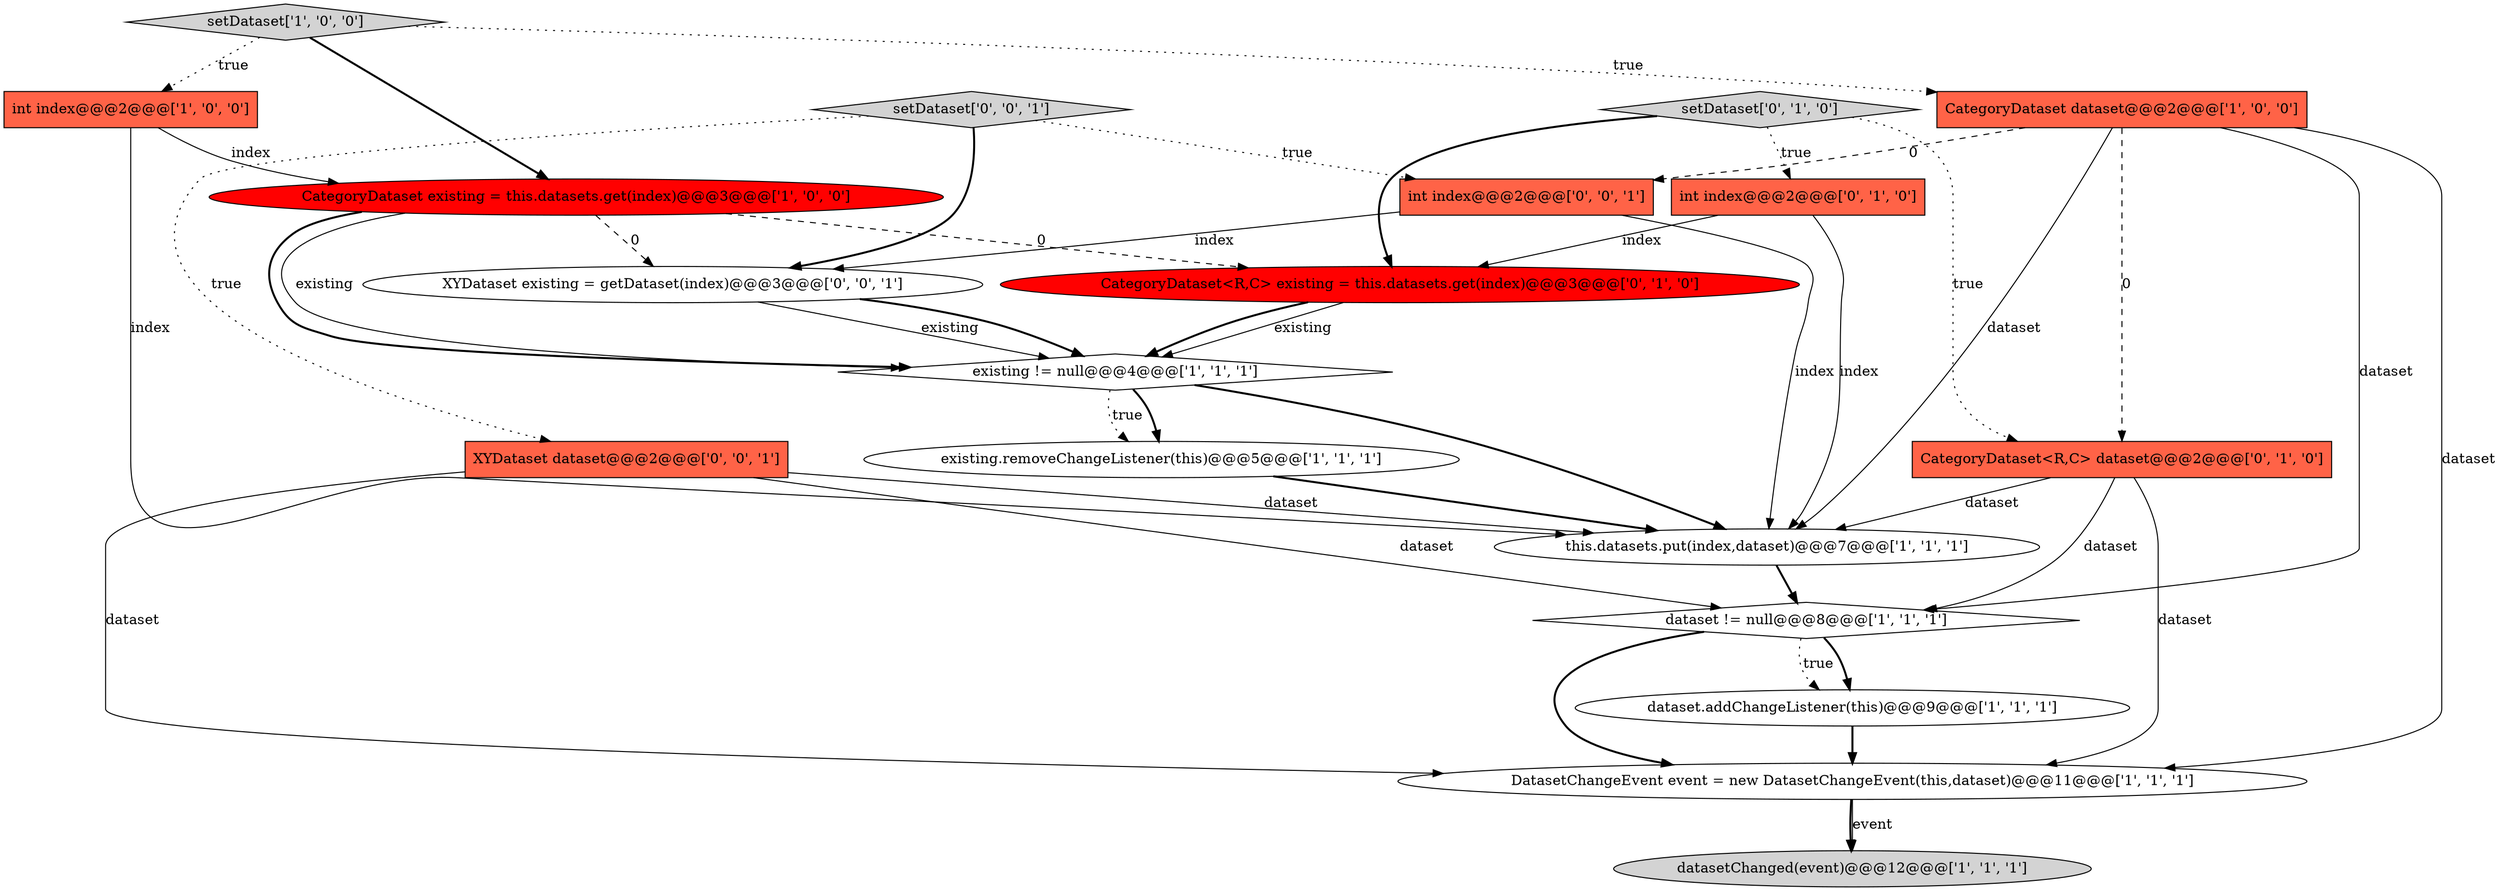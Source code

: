 digraph {
7 [style = filled, label = "setDataset['1', '0', '0']", fillcolor = lightgray, shape = diamond image = "AAA0AAABBB1BBB"];
17 [style = filled, label = "setDataset['0', '0', '1']", fillcolor = lightgray, shape = diamond image = "AAA0AAABBB3BBB"];
12 [style = filled, label = "CategoryDataset<R,C> dataset@@@2@@@['0', '1', '0']", fillcolor = tomato, shape = box image = "AAA1AAABBB2BBB"];
8 [style = filled, label = "datasetChanged(event)@@@12@@@['1', '1', '1']", fillcolor = lightgray, shape = ellipse image = "AAA0AAABBB1BBB"];
10 [style = filled, label = "CategoryDataset existing = this.datasets.get(index)@@@3@@@['1', '0', '0']", fillcolor = red, shape = ellipse image = "AAA1AAABBB1BBB"];
14 [style = filled, label = "CategoryDataset<R,C> existing = this.datasets.get(index)@@@3@@@['0', '1', '0']", fillcolor = red, shape = ellipse image = "AAA1AAABBB2BBB"];
16 [style = filled, label = "int index@@@2@@@['0', '0', '1']", fillcolor = tomato, shape = box image = "AAA0AAABBB3BBB"];
0 [style = filled, label = "int index@@@2@@@['1', '0', '0']", fillcolor = tomato, shape = box image = "AAA0AAABBB1BBB"];
9 [style = filled, label = "DatasetChangeEvent event = new DatasetChangeEvent(this,dataset)@@@11@@@['1', '1', '1']", fillcolor = white, shape = ellipse image = "AAA0AAABBB1BBB"];
1 [style = filled, label = "existing != null@@@4@@@['1', '1', '1']", fillcolor = white, shape = diamond image = "AAA0AAABBB1BBB"];
18 [style = filled, label = "XYDataset existing = getDataset(index)@@@3@@@['0', '0', '1']", fillcolor = white, shape = ellipse image = "AAA0AAABBB3BBB"];
2 [style = filled, label = "CategoryDataset dataset@@@2@@@['1', '0', '0']", fillcolor = tomato, shape = box image = "AAA1AAABBB1BBB"];
5 [style = filled, label = "this.datasets.put(index,dataset)@@@7@@@['1', '1', '1']", fillcolor = white, shape = ellipse image = "AAA0AAABBB1BBB"];
15 [style = filled, label = "XYDataset dataset@@@2@@@['0', '0', '1']", fillcolor = tomato, shape = box image = "AAA0AAABBB3BBB"];
13 [style = filled, label = "setDataset['0', '1', '0']", fillcolor = lightgray, shape = diamond image = "AAA0AAABBB2BBB"];
11 [style = filled, label = "int index@@@2@@@['0', '1', '0']", fillcolor = tomato, shape = box image = "AAA0AAABBB2BBB"];
4 [style = filled, label = "dataset.addChangeListener(this)@@@9@@@['1', '1', '1']", fillcolor = white, shape = ellipse image = "AAA0AAABBB1BBB"];
6 [style = filled, label = "dataset != null@@@8@@@['1', '1', '1']", fillcolor = white, shape = diamond image = "AAA0AAABBB1BBB"];
3 [style = filled, label = "existing.removeChangeListener(this)@@@5@@@['1', '1', '1']", fillcolor = white, shape = ellipse image = "AAA0AAABBB1BBB"];
1->5 [style = bold, label=""];
4->9 [style = bold, label=""];
7->2 [style = dotted, label="true"];
2->5 [style = solid, label="dataset"];
12->9 [style = solid, label="dataset"];
14->1 [style = solid, label="existing"];
18->1 [style = solid, label="existing"];
13->12 [style = dotted, label="true"];
7->10 [style = bold, label=""];
10->1 [style = solid, label="existing"];
1->3 [style = bold, label=""];
7->0 [style = dotted, label="true"];
9->8 [style = bold, label=""];
15->5 [style = solid, label="dataset"];
14->1 [style = bold, label=""];
10->18 [style = dashed, label="0"];
1->3 [style = dotted, label="true"];
17->16 [style = dotted, label="true"];
6->4 [style = bold, label=""];
2->12 [style = dashed, label="0"];
15->9 [style = solid, label="dataset"];
3->5 [style = bold, label=""];
16->5 [style = solid, label="index"];
17->15 [style = dotted, label="true"];
5->6 [style = bold, label=""];
0->5 [style = solid, label="index"];
9->8 [style = solid, label="event"];
18->1 [style = bold, label=""];
6->4 [style = dotted, label="true"];
2->16 [style = dashed, label="0"];
12->5 [style = solid, label="dataset"];
0->10 [style = solid, label="index"];
11->14 [style = solid, label="index"];
13->11 [style = dotted, label="true"];
15->6 [style = solid, label="dataset"];
11->5 [style = solid, label="index"];
6->9 [style = bold, label=""];
2->6 [style = solid, label="dataset"];
10->1 [style = bold, label=""];
12->6 [style = solid, label="dataset"];
16->18 [style = solid, label="index"];
13->14 [style = bold, label=""];
10->14 [style = dashed, label="0"];
17->18 [style = bold, label=""];
2->9 [style = solid, label="dataset"];
}
